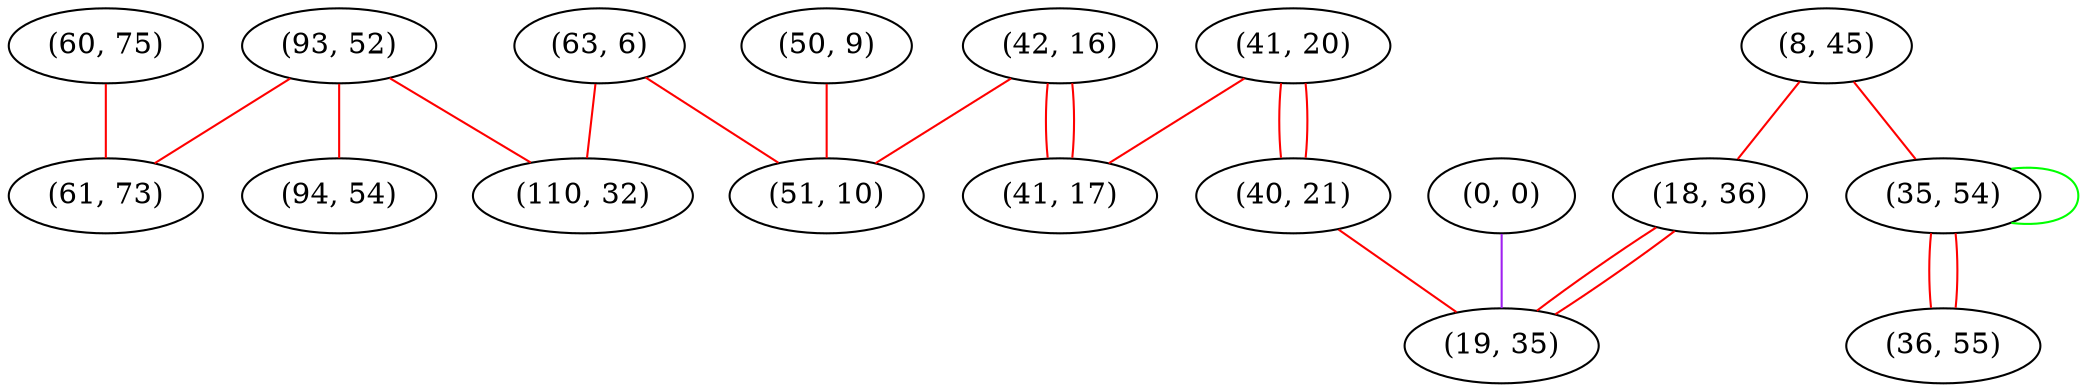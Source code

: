 graph "" {
"(63, 6)";
"(0, 0)";
"(8, 45)";
"(60, 75)";
"(41, 20)";
"(35, 54)";
"(42, 16)";
"(93, 52)";
"(40, 21)";
"(18, 36)";
"(94, 54)";
"(19, 35)";
"(36, 55)";
"(110, 32)";
"(50, 9)";
"(61, 73)";
"(51, 10)";
"(41, 17)";
"(63, 6)" -- "(51, 10)"  [color=red, key=0, weight=1];
"(63, 6)" -- "(110, 32)"  [color=red, key=0, weight=1];
"(0, 0)" -- "(19, 35)"  [color=purple, key=0, weight=4];
"(8, 45)" -- "(18, 36)"  [color=red, key=0, weight=1];
"(8, 45)" -- "(35, 54)"  [color=red, key=0, weight=1];
"(60, 75)" -- "(61, 73)"  [color=red, key=0, weight=1];
"(41, 20)" -- "(40, 21)"  [color=red, key=0, weight=1];
"(41, 20)" -- "(40, 21)"  [color=red, key=1, weight=1];
"(41, 20)" -- "(41, 17)"  [color=red, key=0, weight=1];
"(35, 54)" -- "(36, 55)"  [color=red, key=0, weight=1];
"(35, 54)" -- "(36, 55)"  [color=red, key=1, weight=1];
"(35, 54)" -- "(35, 54)"  [color=green, key=0, weight=2];
"(42, 16)" -- "(51, 10)"  [color=red, key=0, weight=1];
"(42, 16)" -- "(41, 17)"  [color=red, key=0, weight=1];
"(42, 16)" -- "(41, 17)"  [color=red, key=1, weight=1];
"(93, 52)" -- "(61, 73)"  [color=red, key=0, weight=1];
"(93, 52)" -- "(110, 32)"  [color=red, key=0, weight=1];
"(93, 52)" -- "(94, 54)"  [color=red, key=0, weight=1];
"(40, 21)" -- "(19, 35)"  [color=red, key=0, weight=1];
"(18, 36)" -- "(19, 35)"  [color=red, key=0, weight=1];
"(18, 36)" -- "(19, 35)"  [color=red, key=1, weight=1];
"(50, 9)" -- "(51, 10)"  [color=red, key=0, weight=1];
}
